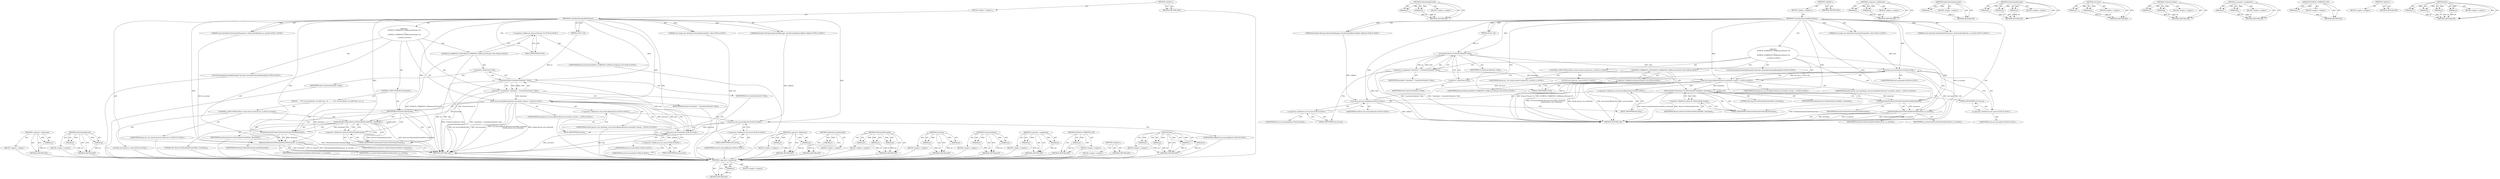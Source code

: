 digraph "Run" {
vulnerable_100 [label=<(METHOD,&lt;operator&gt;.indirection)>];
vulnerable_101 [label=<(PARAM,p1)>];
vulnerable_102 [label=<(BLOCK,&lt;empty&gt;,&lt;empty&gt;)>];
vulnerable_103 [label=<(METHOD_RETURN,ANY)>];
vulnerable_126 [label=<(METHOD,OnDownloadStarted)>];
vulnerable_127 [label=<(PARAM,p1)>];
vulnerable_128 [label=<(PARAM,p2)>];
vulnerable_129 [label=<(BLOCK,&lt;empty&gt;,&lt;empty&gt;)>];
vulnerable_130 [label=<(METHOD_RETURN,ANY)>];
vulnerable_6 [label=<(METHOD,&lt;global&gt;)<SUB>1</SUB>>];
vulnerable_7 [label=<(BLOCK,&lt;empty&gt;,&lt;empty&gt;)<SUB>1</SUB>>];
vulnerable_8 [label=<(METHOD,CreateNewDownloadItemToStart)<SUB>1</SUB>>];
vulnerable_9 [label="<(PARAM,std::unique_ptr&lt;download::DownloadCreateInfo&gt; info)<SUB>2</SUB>>"];
vulnerable_10 [label="<(PARAM,const download::DownloadUrlParameters::OnStartedCallback&amp; on_started)<SUB>3</SUB>>"];
vulnerable_11 [label="<(PARAM,download::InProgressDownloadManager::StartDownloadItemCallback callback)<SUB>4</SUB>>"];
vulnerable_12 [label=<(PARAM,uint32_t id)<SUB>5</SUB>>];
vulnerable_13 [label="<(BLOCK,{
  DCHECK_CURRENTLY_ON(BrowserThread::UI);

  ...,{
  DCHECK_CURRENTLY_ON(BrowserThread::UI);

  ...)<SUB>5</SUB>>"];
vulnerable_14 [label="<(DCHECK_CURRENTLY_ON,DCHECK_CURRENTLY_ON(BrowserThread::UI))<SUB>6</SUB>>"];
vulnerable_15 [label="<(&lt;operator&gt;.fieldAccess,BrowserThread::UI)<SUB>6</SUB>>"];
vulnerable_16 [label="<(IDENTIFIER,BrowserThread,DCHECK_CURRENTLY_ON(BrowserThread::UI))<SUB>6</SUB>>"];
vulnerable_17 [label=<(FIELD_IDENTIFIER,UI,UI)<SUB>6</SUB>>];
vulnerable_18 [label="<(LOCAL,download.DownloadItemImpl* download: download.DownloadItemImpl*)<SUB>8</SUB>>"];
vulnerable_19 [label=<(&lt;operator&gt;.assignment,* download = CreateActiveItem(id, *info))<SUB>8</SUB>>];
vulnerable_20 [label=<(IDENTIFIER,download,* download = CreateActiveItem(id, *info))<SUB>8</SUB>>];
vulnerable_21 [label=<(CreateActiveItem,CreateActiveItem(id, *info))<SUB>8</SUB>>];
vulnerable_22 [label=<(IDENTIFIER,id,CreateActiveItem(id, *info))<SUB>8</SUB>>];
vulnerable_23 [label=<(&lt;operator&gt;.indirection,*info)<SUB>8</SUB>>];
vulnerable_24 [label=<(IDENTIFIER,info,CreateActiveItem(id, *info))<SUB>8</SUB>>];
vulnerable_25 [label="<(Run,std::move(callback).Run(std::move(info), downlo...)<SUB>9</SUB>>"];
vulnerable_26 [label="<(&lt;operator&gt;.fieldAccess,std::move(callback).Run)<SUB>9</SUB>>"];
vulnerable_27 [label="<(std.move,std::move(callback))<SUB>9</SUB>>"];
vulnerable_28 [label="<(&lt;operator&gt;.fieldAccess,std::move)<SUB>9</SUB>>"];
vulnerable_29 [label="<(IDENTIFIER,std,std::move(callback))<SUB>9</SUB>>"];
vulnerable_30 [label=<(FIELD_IDENTIFIER,move,move)<SUB>9</SUB>>];
vulnerable_31 [label="<(IDENTIFIER,callback,std::move(callback))<SUB>9</SUB>>"];
vulnerable_32 [label=<(FIELD_IDENTIFIER,Run,Run)<SUB>9</SUB>>];
vulnerable_33 [label="<(std.move,std::move(info))<SUB>9</SUB>>"];
vulnerable_34 [label="<(&lt;operator&gt;.fieldAccess,std::move)<SUB>9</SUB>>"];
vulnerable_35 [label="<(IDENTIFIER,std,std::move(info))<SUB>9</SUB>>"];
vulnerable_36 [label=<(FIELD_IDENTIFIER,move,move)<SUB>9</SUB>>];
vulnerable_37 [label="<(IDENTIFIER,info,std::move(info))<SUB>9</SUB>>"];
vulnerable_38 [label="<(IDENTIFIER,download,std::move(callback).Run(std::move(info), downlo...)<SUB>9</SUB>>"];
vulnerable_39 [label="<(IDENTIFIER,should_persist_new_download_,std::move(callback).Run(std::move(info), downlo...)<SUB>10</SUB>>"];
vulnerable_40 [label="<(CONTROL_STRUCTURE,FOR,for (auto&amp; observer:observers_))<SUB>11</SUB>>"];
vulnerable_41 [label="<(IDENTIFIER,observers_,for (auto&amp; observer:observers_))<SUB>11</SUB>>"];
vulnerable_42 [label="<(LOCAL,auto observer: auto)<SUB>11</SUB>>"];
vulnerable_43 [label=<(OnDownloadCreated,observer.OnDownloadCreated(this, download))<SUB>12</SUB>>];
vulnerable_44 [label=<(&lt;operator&gt;.fieldAccess,observer.OnDownloadCreated)<SUB>12</SUB>>];
vulnerable_45 [label=<(IDENTIFIER,observer,observer.OnDownloadCreated(this, download))<SUB>12</SUB>>];
vulnerable_46 [label=<(FIELD_IDENTIFIER,OnDownloadCreated,OnDownloadCreated)<SUB>12</SUB>>];
vulnerable_47 [label=<(LITERAL,this,observer.OnDownloadCreated(this, download))<SUB>12</SUB>>];
vulnerable_48 [label=<(IDENTIFIER,download,observer.OnDownloadCreated(this, download))<SUB>12</SUB>>];
vulnerable_49 [label=<(OnNewDownloadCreated,OnNewDownloadCreated(download))<SUB>13</SUB>>];
vulnerable_50 [label=<(IDENTIFIER,download,OnNewDownloadCreated(download))<SUB>13</SUB>>];
vulnerable_51 [label=<(OnDownloadStarted,OnDownloadStarted(download, on_started))<SUB>15</SUB>>];
vulnerable_52 [label=<(IDENTIFIER,download,OnDownloadStarted(download, on_started))<SUB>15</SUB>>];
vulnerable_53 [label=<(IDENTIFIER,on_started,OnDownloadStarted(download, on_started))<SUB>15</SUB>>];
vulnerable_54 [label=<(METHOD_RETURN,void)<SUB>1</SUB>>];
vulnerable_56 [label=<(METHOD_RETURN,ANY)<SUB>1</SUB>>];
vulnerable_85 [label=<(METHOD,&lt;operator&gt;.fieldAccess)>];
vulnerable_86 [label=<(PARAM,p1)>];
vulnerable_87 [label=<(PARAM,p2)>];
vulnerable_88 [label=<(BLOCK,&lt;empty&gt;,&lt;empty&gt;)>];
vulnerable_89 [label=<(METHOD_RETURN,ANY)>];
vulnerable_122 [label=<(METHOD,OnNewDownloadCreated)>];
vulnerable_123 [label=<(PARAM,p1)>];
vulnerable_124 [label=<(BLOCK,&lt;empty&gt;,&lt;empty&gt;)>];
vulnerable_125 [label=<(METHOD_RETURN,ANY)>];
vulnerable_116 [label=<(METHOD,OnDownloadCreated)>];
vulnerable_117 [label=<(PARAM,p1)>];
vulnerable_118 [label=<(PARAM,p2)>];
vulnerable_119 [label=<(PARAM,p3)>];
vulnerable_120 [label=<(BLOCK,&lt;empty&gt;,&lt;empty&gt;)>];
vulnerable_121 [label=<(METHOD_RETURN,ANY)>];
vulnerable_111 [label=<(METHOD,std.move)>];
vulnerable_112 [label=<(PARAM,p1)>];
vulnerable_113 [label=<(PARAM,p2)>];
vulnerable_114 [label=<(BLOCK,&lt;empty&gt;,&lt;empty&gt;)>];
vulnerable_115 [label=<(METHOD_RETURN,ANY)>];
vulnerable_95 [label=<(METHOD,CreateActiveItem)>];
vulnerable_96 [label=<(PARAM,p1)>];
vulnerable_97 [label=<(PARAM,p2)>];
vulnerable_98 [label=<(BLOCK,&lt;empty&gt;,&lt;empty&gt;)>];
vulnerable_99 [label=<(METHOD_RETURN,ANY)>];
vulnerable_90 [label=<(METHOD,&lt;operator&gt;.assignment)>];
vulnerable_91 [label=<(PARAM,p1)>];
vulnerable_92 [label=<(PARAM,p2)>];
vulnerable_93 [label=<(BLOCK,&lt;empty&gt;,&lt;empty&gt;)>];
vulnerable_94 [label=<(METHOD_RETURN,ANY)>];
vulnerable_81 [label=<(METHOD,DCHECK_CURRENTLY_ON)>];
vulnerable_82 [label=<(PARAM,p1)>];
vulnerable_83 [label=<(BLOCK,&lt;empty&gt;,&lt;empty&gt;)>];
vulnerable_84 [label=<(METHOD_RETURN,ANY)>];
vulnerable_75 [label=<(METHOD,&lt;global&gt;)<SUB>1</SUB>>];
vulnerable_76 [label=<(BLOCK,&lt;empty&gt;,&lt;empty&gt;)>];
vulnerable_77 [label=<(METHOD_RETURN,ANY)>];
vulnerable_104 [label=<(METHOD,Run)>];
vulnerable_105 [label=<(PARAM,p1)>];
vulnerable_106 [label=<(PARAM,p2)>];
vulnerable_107 [label=<(PARAM,p3)>];
vulnerable_108 [label=<(PARAM,p4)>];
vulnerable_109 [label=<(BLOCK,&lt;empty&gt;,&lt;empty&gt;)>];
vulnerable_110 [label=<(METHOD_RETURN,ANY)>];
fixed_103 [label=<(METHOD,&lt;operator&gt;.indirection)>];
fixed_104 [label=<(PARAM,p1)>];
fixed_105 [label=<(BLOCK,&lt;empty&gt;,&lt;empty&gt;)>];
fixed_106 [label=<(METHOD_RETURN,ANY)>];
fixed_129 [label=<(METHOD,OnDownloadStarted)>];
fixed_130 [label=<(PARAM,p1)>];
fixed_131 [label=<(PARAM,p2)>];
fixed_132 [label=<(BLOCK,&lt;empty&gt;,&lt;empty&gt;)>];
fixed_133 [label=<(METHOD_RETURN,ANY)>];
fixed_6 [label=<(METHOD,&lt;global&gt;)<SUB>1</SUB>>];
fixed_7 [label=<(BLOCK,&lt;empty&gt;,&lt;empty&gt;)<SUB>1</SUB>>];
fixed_8 [label=<(METHOD,CreateNewDownloadItemToStart)<SUB>1</SUB>>];
fixed_9 [label="<(PARAM,std::unique_ptr&lt;download::DownloadCreateInfo&gt; info)<SUB>2</SUB>>"];
fixed_10 [label="<(PARAM,const download::DownloadUrlParameters::OnStartedCallback&amp; on_started)<SUB>3</SUB>>"];
fixed_11 [label="<(PARAM,download::InProgressDownloadManager::StartDownloadItemCallback callback)<SUB>4</SUB>>"];
fixed_12 [label=<(PARAM,uint32_t id)<SUB>5</SUB>>];
fixed_13 [label="<(BLOCK,{
  DCHECK_CURRENTLY_ON(BrowserThread::UI);

  ...,{
  DCHECK_CURRENTLY_ON(BrowserThread::UI);

  ...)<SUB>5</SUB>>"];
fixed_14 [label="<(DCHECK_CURRENTLY_ON,DCHECK_CURRENTLY_ON(BrowserThread::UI))<SUB>6</SUB>>"];
fixed_15 [label="<(&lt;operator&gt;.fieldAccess,BrowserThread::UI)<SUB>6</SUB>>"];
fixed_16 [label="<(IDENTIFIER,BrowserThread,DCHECK_CURRENTLY_ON(BrowserThread::UI))<SUB>6</SUB>>"];
fixed_17 [label=<(FIELD_IDENTIFIER,UI,UI)<SUB>6</SUB>>];
fixed_18 [label="<(LOCAL,download.DownloadItemImpl* download: download.DownloadItemImpl*)<SUB>8</SUB>>"];
fixed_19 [label=<(&lt;operator&gt;.assignment,* download = CreateActiveItem(id, *info))<SUB>8</SUB>>];
fixed_20 [label=<(IDENTIFIER,download,* download = CreateActiveItem(id, *info))<SUB>8</SUB>>];
fixed_21 [label=<(CreateActiveItem,CreateActiveItem(id, *info))<SUB>8</SUB>>];
fixed_22 [label=<(IDENTIFIER,id,CreateActiveItem(id, *info))<SUB>8</SUB>>];
fixed_23 [label=<(&lt;operator&gt;.indirection,*info)<SUB>8</SUB>>];
fixed_24 [label=<(IDENTIFIER,info,CreateActiveItem(id, *info))<SUB>8</SUB>>];
fixed_25 [label="<(Run,std::move(callback).Run(std::move(info), downlo...)<SUB>9</SUB>>"];
fixed_26 [label="<(&lt;operator&gt;.fieldAccess,std::move(callback).Run)<SUB>9</SUB>>"];
fixed_27 [label="<(std.move,std::move(callback))<SUB>9</SUB>>"];
fixed_28 [label="<(&lt;operator&gt;.fieldAccess,std::move)<SUB>9</SUB>>"];
fixed_29 [label="<(IDENTIFIER,std,std::move(callback))<SUB>9</SUB>>"];
fixed_30 [label=<(FIELD_IDENTIFIER,move,move)<SUB>9</SUB>>];
fixed_31 [label="<(IDENTIFIER,callback,std::move(callback))<SUB>9</SUB>>"];
fixed_32 [label=<(FIELD_IDENTIFIER,Run,Run)<SUB>9</SUB>>];
fixed_33 [label="<(std.move,std::move(info))<SUB>9</SUB>>"];
fixed_34 [label="<(&lt;operator&gt;.fieldAccess,std::move)<SUB>9</SUB>>"];
fixed_35 [label="<(IDENTIFIER,std,std::move(info))<SUB>9</SUB>>"];
fixed_36 [label=<(FIELD_IDENTIFIER,move,move)<SUB>9</SUB>>];
fixed_37 [label="<(IDENTIFIER,info,std::move(info))<SUB>9</SUB>>"];
fixed_38 [label="<(IDENTIFIER,download,std::move(callback).Run(std::move(info), downlo...)<SUB>9</SUB>>"];
fixed_39 [label="<(IDENTIFIER,should_persist_new_download_,std::move(callback).Run(std::move(info), downlo...)<SUB>10</SUB>>"];
fixed_40 [label=<(CONTROL_STRUCTURE,IF,if (download))<SUB>11</SUB>>];
fixed_41 [label=<(IDENTIFIER,download,if (download))<SUB>11</SUB>>];
fixed_42 [label=<(BLOCK,{
    // For new downloads, we notify here, rat...,{
    // For new downloads, we notify here, rat...)<SUB>11</SUB>>];
fixed_43 [label="<(CONTROL_STRUCTURE,FOR,for (auto&amp; observer:observers_))<SUB>15</SUB>>"];
fixed_44 [label="<(IDENTIFIER,observers_,for (auto&amp; observer:observers_))<SUB>15</SUB>>"];
fixed_45 [label="<(LOCAL,auto observer: auto)<SUB>15</SUB>>"];
fixed_46 [label=<(OnDownloadCreated,observer.OnDownloadCreated(this, download))<SUB>16</SUB>>];
fixed_47 [label=<(&lt;operator&gt;.fieldAccess,observer.OnDownloadCreated)<SUB>16</SUB>>];
fixed_48 [label=<(IDENTIFIER,observer,observer.OnDownloadCreated(this, download))<SUB>16</SUB>>];
fixed_49 [label=<(FIELD_IDENTIFIER,OnDownloadCreated,OnDownloadCreated)<SUB>16</SUB>>];
fixed_50 [label=<(LITERAL,this,observer.OnDownloadCreated(this, download))<SUB>16</SUB>>];
fixed_51 [label=<(IDENTIFIER,download,observer.OnDownloadCreated(this, download))<SUB>16</SUB>>];
fixed_52 [label=<(OnNewDownloadCreated,OnNewDownloadCreated(download))<SUB>17</SUB>>];
fixed_53 [label=<(IDENTIFIER,download,OnNewDownloadCreated(download))<SUB>17</SUB>>];
fixed_54 [label=<(OnDownloadStarted,OnDownloadStarted(download, on_started))<SUB>20</SUB>>];
fixed_55 [label=<(IDENTIFIER,download,OnDownloadStarted(download, on_started))<SUB>20</SUB>>];
fixed_56 [label=<(IDENTIFIER,on_started,OnDownloadStarted(download, on_started))<SUB>20</SUB>>];
fixed_57 [label=<(METHOD_RETURN,void)<SUB>1</SUB>>];
fixed_59 [label=<(METHOD_RETURN,ANY)<SUB>1</SUB>>];
fixed_88 [label=<(METHOD,&lt;operator&gt;.fieldAccess)>];
fixed_89 [label=<(PARAM,p1)>];
fixed_90 [label=<(PARAM,p2)>];
fixed_91 [label=<(BLOCK,&lt;empty&gt;,&lt;empty&gt;)>];
fixed_92 [label=<(METHOD_RETURN,ANY)>];
fixed_125 [label=<(METHOD,OnNewDownloadCreated)>];
fixed_126 [label=<(PARAM,p1)>];
fixed_127 [label=<(BLOCK,&lt;empty&gt;,&lt;empty&gt;)>];
fixed_128 [label=<(METHOD_RETURN,ANY)>];
fixed_119 [label=<(METHOD,OnDownloadCreated)>];
fixed_120 [label=<(PARAM,p1)>];
fixed_121 [label=<(PARAM,p2)>];
fixed_122 [label=<(PARAM,p3)>];
fixed_123 [label=<(BLOCK,&lt;empty&gt;,&lt;empty&gt;)>];
fixed_124 [label=<(METHOD_RETURN,ANY)>];
fixed_114 [label=<(METHOD,std.move)>];
fixed_115 [label=<(PARAM,p1)>];
fixed_116 [label=<(PARAM,p2)>];
fixed_117 [label=<(BLOCK,&lt;empty&gt;,&lt;empty&gt;)>];
fixed_118 [label=<(METHOD_RETURN,ANY)>];
fixed_98 [label=<(METHOD,CreateActiveItem)>];
fixed_99 [label=<(PARAM,p1)>];
fixed_100 [label=<(PARAM,p2)>];
fixed_101 [label=<(BLOCK,&lt;empty&gt;,&lt;empty&gt;)>];
fixed_102 [label=<(METHOD_RETURN,ANY)>];
fixed_93 [label=<(METHOD,&lt;operator&gt;.assignment)>];
fixed_94 [label=<(PARAM,p1)>];
fixed_95 [label=<(PARAM,p2)>];
fixed_96 [label=<(BLOCK,&lt;empty&gt;,&lt;empty&gt;)>];
fixed_97 [label=<(METHOD_RETURN,ANY)>];
fixed_84 [label=<(METHOD,DCHECK_CURRENTLY_ON)>];
fixed_85 [label=<(PARAM,p1)>];
fixed_86 [label=<(BLOCK,&lt;empty&gt;,&lt;empty&gt;)>];
fixed_87 [label=<(METHOD_RETURN,ANY)>];
fixed_78 [label=<(METHOD,&lt;global&gt;)<SUB>1</SUB>>];
fixed_79 [label=<(BLOCK,&lt;empty&gt;,&lt;empty&gt;)>];
fixed_80 [label=<(METHOD_RETURN,ANY)>];
fixed_107 [label=<(METHOD,Run)>];
fixed_108 [label=<(PARAM,p1)>];
fixed_109 [label=<(PARAM,p2)>];
fixed_110 [label=<(PARAM,p3)>];
fixed_111 [label=<(PARAM,p4)>];
fixed_112 [label=<(BLOCK,&lt;empty&gt;,&lt;empty&gt;)>];
fixed_113 [label=<(METHOD_RETURN,ANY)>];
vulnerable_100 -> vulnerable_101  [key=0, label="AST: "];
vulnerable_100 -> vulnerable_101  [key=1, label="DDG: "];
vulnerable_100 -> vulnerable_102  [key=0, label="AST: "];
vulnerable_100 -> vulnerable_103  [key=0, label="AST: "];
vulnerable_100 -> vulnerable_103  [key=1, label="CFG: "];
vulnerable_101 -> vulnerable_103  [key=0, label="DDG: p1"];
vulnerable_126 -> vulnerable_127  [key=0, label="AST: "];
vulnerable_126 -> vulnerable_127  [key=1, label="DDG: "];
vulnerable_126 -> vulnerable_129  [key=0, label="AST: "];
vulnerable_126 -> vulnerable_128  [key=0, label="AST: "];
vulnerable_126 -> vulnerable_128  [key=1, label="DDG: "];
vulnerable_126 -> vulnerable_130  [key=0, label="AST: "];
vulnerable_126 -> vulnerable_130  [key=1, label="CFG: "];
vulnerable_127 -> vulnerable_130  [key=0, label="DDG: p1"];
vulnerable_128 -> vulnerable_130  [key=0, label="DDG: p2"];
vulnerable_6 -> vulnerable_7  [key=0, label="AST: "];
vulnerable_6 -> vulnerable_56  [key=0, label="AST: "];
vulnerable_6 -> vulnerable_56  [key=1, label="CFG: "];
vulnerable_7 -> vulnerable_8  [key=0, label="AST: "];
vulnerable_8 -> vulnerable_9  [key=0, label="AST: "];
vulnerable_8 -> vulnerable_9  [key=1, label="DDG: "];
vulnerable_8 -> vulnerable_10  [key=0, label="AST: "];
vulnerable_8 -> vulnerable_10  [key=1, label="DDG: "];
vulnerable_8 -> vulnerable_11  [key=0, label="AST: "];
vulnerable_8 -> vulnerable_11  [key=1, label="DDG: "];
vulnerable_8 -> vulnerable_12  [key=0, label="AST: "];
vulnerable_8 -> vulnerable_12  [key=1, label="DDG: "];
vulnerable_8 -> vulnerable_13  [key=0, label="AST: "];
vulnerable_8 -> vulnerable_54  [key=0, label="AST: "];
vulnerable_8 -> vulnerable_17  [key=0, label="CFG: "];
vulnerable_8 -> vulnerable_25  [key=0, label="DDG: "];
vulnerable_8 -> vulnerable_49  [key=0, label="DDG: "];
vulnerable_8 -> vulnerable_51  [key=0, label="DDG: "];
vulnerable_8 -> vulnerable_21  [key=0, label="DDG: "];
vulnerable_8 -> vulnerable_33  [key=0, label="DDG: "];
vulnerable_8 -> vulnerable_43  [key=0, label="DDG: "];
vulnerable_8 -> vulnerable_27  [key=0, label="DDG: "];
vulnerable_9 -> vulnerable_33  [key=0, label="DDG: info"];
vulnerable_10 -> vulnerable_51  [key=0, label="DDG: on_started"];
vulnerable_11 -> vulnerable_27  [key=0, label="DDG: callback"];
vulnerable_12 -> vulnerable_21  [key=0, label="DDG: id"];
vulnerable_13 -> vulnerable_14  [key=0, label="AST: "];
vulnerable_13 -> vulnerable_18  [key=0, label="AST: "];
vulnerable_13 -> vulnerable_19  [key=0, label="AST: "];
vulnerable_13 -> vulnerable_25  [key=0, label="AST: "];
vulnerable_13 -> vulnerable_40  [key=0, label="AST: "];
vulnerable_13 -> vulnerable_49  [key=0, label="AST: "];
vulnerable_13 -> vulnerable_51  [key=0, label="AST: "];
vulnerable_14 -> vulnerable_15  [key=0, label="AST: "];
vulnerable_14 -> vulnerable_23  [key=0, label="CFG: "];
vulnerable_14 -> vulnerable_54  [key=0, label="DDG: BrowserThread::UI"];
vulnerable_14 -> vulnerable_54  [key=1, label="DDG: DCHECK_CURRENTLY_ON(BrowserThread::UI)"];
vulnerable_15 -> vulnerable_16  [key=0, label="AST: "];
vulnerable_15 -> vulnerable_17  [key=0, label="AST: "];
vulnerable_15 -> vulnerable_14  [key=0, label="CFG: "];
vulnerable_17 -> vulnerable_15  [key=0, label="CFG: "];
vulnerable_19 -> vulnerable_20  [key=0, label="AST: "];
vulnerable_19 -> vulnerable_21  [key=0, label="AST: "];
vulnerable_19 -> vulnerable_30  [key=0, label="CFG: "];
vulnerable_19 -> vulnerable_54  [key=0, label="DDG: CreateActiveItem(id, *info)"];
vulnerable_19 -> vulnerable_54  [key=1, label="DDG: * download = CreateActiveItem(id, *info)"];
vulnerable_19 -> vulnerable_25  [key=0, label="DDG: download"];
vulnerable_21 -> vulnerable_22  [key=0, label="AST: "];
vulnerable_21 -> vulnerable_23  [key=0, label="AST: "];
vulnerable_21 -> vulnerable_19  [key=0, label="CFG: "];
vulnerable_21 -> vulnerable_19  [key=1, label="DDG: id"];
vulnerable_21 -> vulnerable_19  [key=2, label="DDG: *info"];
vulnerable_21 -> vulnerable_54  [key=0, label="DDG: id"];
vulnerable_21 -> vulnerable_54  [key=1, label="DDG: *info"];
vulnerable_21 -> vulnerable_33  [key=0, label="DDG: *info"];
vulnerable_23 -> vulnerable_24  [key=0, label="AST: "];
vulnerable_23 -> vulnerable_21  [key=0, label="CFG: "];
vulnerable_25 -> vulnerable_26  [key=0, label="AST: "];
vulnerable_25 -> vulnerable_33  [key=0, label="AST: "];
vulnerable_25 -> vulnerable_38  [key=0, label="AST: "];
vulnerable_25 -> vulnerable_39  [key=0, label="AST: "];
vulnerable_25 -> vulnerable_46  [key=0, label="CFG: "];
vulnerable_25 -> vulnerable_54  [key=0, label="DDG: std::move(callback).Run"];
vulnerable_25 -> vulnerable_54  [key=1, label="DDG: std::move(info)"];
vulnerable_25 -> vulnerable_54  [key=2, label="DDG: std::move(callback).Run(std::move(info), download,
                           should_persist_new_download_)"];
vulnerable_25 -> vulnerable_54  [key=3, label="DDG: should_persist_new_download_"];
vulnerable_25 -> vulnerable_43  [key=0, label="DDG: download"];
vulnerable_26 -> vulnerable_27  [key=0, label="AST: "];
vulnerable_26 -> vulnerable_32  [key=0, label="AST: "];
vulnerable_26 -> vulnerable_36  [key=0, label="CFG: "];
vulnerable_27 -> vulnerable_28  [key=0, label="AST: "];
vulnerable_27 -> vulnerable_31  [key=0, label="AST: "];
vulnerable_27 -> vulnerable_32  [key=0, label="CFG: "];
vulnerable_27 -> vulnerable_54  [key=0, label="DDG: callback"];
vulnerable_27 -> vulnerable_33  [key=0, label="DDG: std::move"];
vulnerable_28 -> vulnerable_29  [key=0, label="AST: "];
vulnerable_28 -> vulnerable_30  [key=0, label="AST: "];
vulnerable_28 -> vulnerable_27  [key=0, label="CFG: "];
vulnerable_30 -> vulnerable_28  [key=0, label="CFG: "];
vulnerable_32 -> vulnerable_26  [key=0, label="CFG: "];
vulnerable_33 -> vulnerable_34  [key=0, label="AST: "];
vulnerable_33 -> vulnerable_37  [key=0, label="AST: "];
vulnerable_33 -> vulnerable_25  [key=0, label="CFG: "];
vulnerable_33 -> vulnerable_25  [key=1, label="DDG: std::move"];
vulnerable_33 -> vulnerable_25  [key=2, label="DDG: info"];
vulnerable_33 -> vulnerable_54  [key=0, label="DDG: std::move"];
vulnerable_33 -> vulnerable_54  [key=1, label="DDG: info"];
vulnerable_34 -> vulnerable_35  [key=0, label="AST: "];
vulnerable_34 -> vulnerable_36  [key=0, label="AST: "];
vulnerable_34 -> vulnerable_33  [key=0, label="CFG: "];
vulnerable_36 -> vulnerable_34  [key=0, label="CFG: "];
vulnerable_40 -> vulnerable_41  [key=0, label="AST: "];
vulnerable_40 -> vulnerable_42  [key=0, label="AST: "];
vulnerable_40 -> vulnerable_43  [key=0, label="AST: "];
vulnerable_43 -> vulnerable_44  [key=0, label="AST: "];
vulnerable_43 -> vulnerable_44  [key=1, label="CDG: "];
vulnerable_43 -> vulnerable_47  [key=0, label="AST: "];
vulnerable_43 -> vulnerable_48  [key=0, label="AST: "];
vulnerable_43 -> vulnerable_46  [key=0, label="CFG: "];
vulnerable_43 -> vulnerable_46  [key=1, label="CDG: "];
vulnerable_43 -> vulnerable_49  [key=0, label="CFG: "];
vulnerable_43 -> vulnerable_49  [key=1, label="DDG: download"];
vulnerable_43 -> vulnerable_54  [key=0, label="DDG: observer.OnDownloadCreated"];
vulnerable_43 -> vulnerable_54  [key=1, label="DDG: observer.OnDownloadCreated(this, download)"];
vulnerable_43 -> vulnerable_43  [key=0, label="CDG: "];
vulnerable_44 -> vulnerable_45  [key=0, label="AST: "];
vulnerable_44 -> vulnerable_46  [key=0, label="AST: "];
vulnerable_44 -> vulnerable_43  [key=0, label="CFG: "];
vulnerable_46 -> vulnerable_44  [key=0, label="CFG: "];
vulnerable_49 -> vulnerable_50  [key=0, label="AST: "];
vulnerable_49 -> vulnerable_51  [key=0, label="CFG: "];
vulnerable_49 -> vulnerable_51  [key=1, label="DDG: download"];
vulnerable_49 -> vulnerable_54  [key=0, label="DDG: OnNewDownloadCreated(download)"];
vulnerable_51 -> vulnerable_52  [key=0, label="AST: "];
vulnerable_51 -> vulnerable_53  [key=0, label="AST: "];
vulnerable_51 -> vulnerable_54  [key=0, label="CFG: "];
vulnerable_51 -> vulnerable_54  [key=1, label="DDG: download"];
vulnerable_51 -> vulnerable_54  [key=2, label="DDG: on_started"];
vulnerable_51 -> vulnerable_54  [key=3, label="DDG: OnDownloadStarted(download, on_started)"];
vulnerable_85 -> vulnerable_86  [key=0, label="AST: "];
vulnerable_85 -> vulnerable_86  [key=1, label="DDG: "];
vulnerable_85 -> vulnerable_88  [key=0, label="AST: "];
vulnerable_85 -> vulnerable_87  [key=0, label="AST: "];
vulnerable_85 -> vulnerable_87  [key=1, label="DDG: "];
vulnerable_85 -> vulnerable_89  [key=0, label="AST: "];
vulnerable_85 -> vulnerable_89  [key=1, label="CFG: "];
vulnerable_86 -> vulnerable_89  [key=0, label="DDG: p1"];
vulnerable_87 -> vulnerable_89  [key=0, label="DDG: p2"];
vulnerable_122 -> vulnerable_123  [key=0, label="AST: "];
vulnerable_122 -> vulnerable_123  [key=1, label="DDG: "];
vulnerable_122 -> vulnerable_124  [key=0, label="AST: "];
vulnerable_122 -> vulnerable_125  [key=0, label="AST: "];
vulnerable_122 -> vulnerable_125  [key=1, label="CFG: "];
vulnerable_123 -> vulnerable_125  [key=0, label="DDG: p1"];
vulnerable_116 -> vulnerable_117  [key=0, label="AST: "];
vulnerable_116 -> vulnerable_117  [key=1, label="DDG: "];
vulnerable_116 -> vulnerable_120  [key=0, label="AST: "];
vulnerable_116 -> vulnerable_118  [key=0, label="AST: "];
vulnerable_116 -> vulnerable_118  [key=1, label="DDG: "];
vulnerable_116 -> vulnerable_121  [key=0, label="AST: "];
vulnerable_116 -> vulnerable_121  [key=1, label="CFG: "];
vulnerable_116 -> vulnerable_119  [key=0, label="AST: "];
vulnerable_116 -> vulnerable_119  [key=1, label="DDG: "];
vulnerable_117 -> vulnerable_121  [key=0, label="DDG: p1"];
vulnerable_118 -> vulnerable_121  [key=0, label="DDG: p2"];
vulnerable_119 -> vulnerable_121  [key=0, label="DDG: p3"];
vulnerable_111 -> vulnerable_112  [key=0, label="AST: "];
vulnerable_111 -> vulnerable_112  [key=1, label="DDG: "];
vulnerable_111 -> vulnerable_114  [key=0, label="AST: "];
vulnerable_111 -> vulnerable_113  [key=0, label="AST: "];
vulnerable_111 -> vulnerable_113  [key=1, label="DDG: "];
vulnerable_111 -> vulnerable_115  [key=0, label="AST: "];
vulnerable_111 -> vulnerable_115  [key=1, label="CFG: "];
vulnerable_112 -> vulnerable_115  [key=0, label="DDG: p1"];
vulnerable_113 -> vulnerable_115  [key=0, label="DDG: p2"];
vulnerable_95 -> vulnerable_96  [key=0, label="AST: "];
vulnerable_95 -> vulnerable_96  [key=1, label="DDG: "];
vulnerable_95 -> vulnerable_98  [key=0, label="AST: "];
vulnerable_95 -> vulnerable_97  [key=0, label="AST: "];
vulnerable_95 -> vulnerable_97  [key=1, label="DDG: "];
vulnerable_95 -> vulnerable_99  [key=0, label="AST: "];
vulnerable_95 -> vulnerable_99  [key=1, label="CFG: "];
vulnerable_96 -> vulnerable_99  [key=0, label="DDG: p1"];
vulnerable_97 -> vulnerable_99  [key=0, label="DDG: p2"];
vulnerable_90 -> vulnerable_91  [key=0, label="AST: "];
vulnerable_90 -> vulnerable_91  [key=1, label="DDG: "];
vulnerable_90 -> vulnerable_93  [key=0, label="AST: "];
vulnerable_90 -> vulnerable_92  [key=0, label="AST: "];
vulnerable_90 -> vulnerable_92  [key=1, label="DDG: "];
vulnerable_90 -> vulnerable_94  [key=0, label="AST: "];
vulnerable_90 -> vulnerable_94  [key=1, label="CFG: "];
vulnerable_91 -> vulnerable_94  [key=0, label="DDG: p1"];
vulnerable_92 -> vulnerable_94  [key=0, label="DDG: p2"];
vulnerable_81 -> vulnerable_82  [key=0, label="AST: "];
vulnerable_81 -> vulnerable_82  [key=1, label="DDG: "];
vulnerable_81 -> vulnerable_83  [key=0, label="AST: "];
vulnerable_81 -> vulnerable_84  [key=0, label="AST: "];
vulnerable_81 -> vulnerable_84  [key=1, label="CFG: "];
vulnerable_82 -> vulnerable_84  [key=0, label="DDG: p1"];
vulnerable_75 -> vulnerable_76  [key=0, label="AST: "];
vulnerable_75 -> vulnerable_77  [key=0, label="AST: "];
vulnerable_75 -> vulnerable_77  [key=1, label="CFG: "];
vulnerable_104 -> vulnerable_105  [key=0, label="AST: "];
vulnerable_104 -> vulnerable_105  [key=1, label="DDG: "];
vulnerable_104 -> vulnerable_109  [key=0, label="AST: "];
vulnerable_104 -> vulnerable_106  [key=0, label="AST: "];
vulnerable_104 -> vulnerable_106  [key=1, label="DDG: "];
vulnerable_104 -> vulnerable_110  [key=0, label="AST: "];
vulnerable_104 -> vulnerable_110  [key=1, label="CFG: "];
vulnerable_104 -> vulnerable_107  [key=0, label="AST: "];
vulnerable_104 -> vulnerable_107  [key=1, label="DDG: "];
vulnerable_104 -> vulnerable_108  [key=0, label="AST: "];
vulnerable_104 -> vulnerable_108  [key=1, label="DDG: "];
vulnerable_105 -> vulnerable_110  [key=0, label="DDG: p1"];
vulnerable_106 -> vulnerable_110  [key=0, label="DDG: p2"];
vulnerable_107 -> vulnerable_110  [key=0, label="DDG: p3"];
vulnerable_108 -> vulnerable_110  [key=0, label="DDG: p4"];
fixed_103 -> fixed_104  [key=0, label="AST: "];
fixed_103 -> fixed_104  [key=1, label="DDG: "];
fixed_103 -> fixed_105  [key=0, label="AST: "];
fixed_103 -> fixed_106  [key=0, label="AST: "];
fixed_103 -> fixed_106  [key=1, label="CFG: "];
fixed_104 -> fixed_106  [key=0, label="DDG: p1"];
fixed_105 -> vulnerable_100  [key=0];
fixed_106 -> vulnerable_100  [key=0];
fixed_129 -> fixed_130  [key=0, label="AST: "];
fixed_129 -> fixed_130  [key=1, label="DDG: "];
fixed_129 -> fixed_132  [key=0, label="AST: "];
fixed_129 -> fixed_131  [key=0, label="AST: "];
fixed_129 -> fixed_131  [key=1, label="DDG: "];
fixed_129 -> fixed_133  [key=0, label="AST: "];
fixed_129 -> fixed_133  [key=1, label="CFG: "];
fixed_130 -> fixed_133  [key=0, label="DDG: p1"];
fixed_131 -> fixed_133  [key=0, label="DDG: p2"];
fixed_132 -> vulnerable_100  [key=0];
fixed_133 -> vulnerable_100  [key=0];
fixed_6 -> fixed_7  [key=0, label="AST: "];
fixed_6 -> fixed_59  [key=0, label="AST: "];
fixed_6 -> fixed_59  [key=1, label="CFG: "];
fixed_7 -> fixed_8  [key=0, label="AST: "];
fixed_8 -> fixed_9  [key=0, label="AST: "];
fixed_8 -> fixed_9  [key=1, label="DDG: "];
fixed_8 -> fixed_10  [key=0, label="AST: "];
fixed_8 -> fixed_10  [key=1, label="DDG: "];
fixed_8 -> fixed_11  [key=0, label="AST: "];
fixed_8 -> fixed_11  [key=1, label="DDG: "];
fixed_8 -> fixed_12  [key=0, label="AST: "];
fixed_8 -> fixed_12  [key=1, label="DDG: "];
fixed_8 -> fixed_13  [key=0, label="AST: "];
fixed_8 -> fixed_57  [key=0, label="AST: "];
fixed_8 -> fixed_17  [key=0, label="CFG: "];
fixed_8 -> fixed_25  [key=0, label="DDG: "];
fixed_8 -> fixed_41  [key=0, label="DDG: "];
fixed_8 -> fixed_54  [key=0, label="DDG: "];
fixed_8 -> fixed_21  [key=0, label="DDG: "];
fixed_8 -> fixed_33  [key=0, label="DDG: "];
fixed_8 -> fixed_27  [key=0, label="DDG: "];
fixed_8 -> fixed_52  [key=0, label="DDG: "];
fixed_8 -> fixed_46  [key=0, label="DDG: "];
fixed_9 -> fixed_33  [key=0, label="DDG: info"];
fixed_10 -> fixed_54  [key=0, label="DDG: on_started"];
fixed_11 -> fixed_27  [key=0, label="DDG: callback"];
fixed_12 -> fixed_21  [key=0, label="DDG: id"];
fixed_13 -> fixed_14  [key=0, label="AST: "];
fixed_13 -> fixed_18  [key=0, label="AST: "];
fixed_13 -> fixed_19  [key=0, label="AST: "];
fixed_13 -> fixed_25  [key=0, label="AST: "];
fixed_13 -> fixed_40  [key=0, label="AST: "];
fixed_13 -> fixed_54  [key=0, label="AST: "];
fixed_14 -> fixed_15  [key=0, label="AST: "];
fixed_14 -> fixed_23  [key=0, label="CFG: "];
fixed_14 -> fixed_57  [key=0, label="DDG: BrowserThread::UI"];
fixed_14 -> fixed_57  [key=1, label="DDG: DCHECK_CURRENTLY_ON(BrowserThread::UI)"];
fixed_15 -> fixed_16  [key=0, label="AST: "];
fixed_15 -> fixed_17  [key=0, label="AST: "];
fixed_15 -> fixed_14  [key=0, label="CFG: "];
fixed_16 -> vulnerable_100  [key=0];
fixed_17 -> fixed_15  [key=0, label="CFG: "];
fixed_18 -> vulnerable_100  [key=0];
fixed_19 -> fixed_20  [key=0, label="AST: "];
fixed_19 -> fixed_21  [key=0, label="AST: "];
fixed_19 -> fixed_30  [key=0, label="CFG: "];
fixed_19 -> fixed_57  [key=0, label="DDG: CreateActiveItem(id, *info)"];
fixed_19 -> fixed_57  [key=1, label="DDG: * download = CreateActiveItem(id, *info)"];
fixed_19 -> fixed_25  [key=0, label="DDG: download"];
fixed_20 -> vulnerable_100  [key=0];
fixed_21 -> fixed_22  [key=0, label="AST: "];
fixed_21 -> fixed_23  [key=0, label="AST: "];
fixed_21 -> fixed_19  [key=0, label="CFG: "];
fixed_21 -> fixed_19  [key=1, label="DDG: id"];
fixed_21 -> fixed_19  [key=2, label="DDG: *info"];
fixed_21 -> fixed_57  [key=0, label="DDG: id"];
fixed_21 -> fixed_57  [key=1, label="DDG: *info"];
fixed_21 -> fixed_33  [key=0, label="DDG: *info"];
fixed_22 -> vulnerable_100  [key=0];
fixed_23 -> fixed_24  [key=0, label="AST: "];
fixed_23 -> fixed_21  [key=0, label="CFG: "];
fixed_24 -> vulnerable_100  [key=0];
fixed_25 -> fixed_26  [key=0, label="AST: "];
fixed_25 -> fixed_33  [key=0, label="AST: "];
fixed_25 -> fixed_38  [key=0, label="AST: "];
fixed_25 -> fixed_39  [key=0, label="AST: "];
fixed_25 -> fixed_41  [key=0, label="CFG: "];
fixed_25 -> fixed_57  [key=0, label="DDG: std::move(callback).Run"];
fixed_25 -> fixed_57  [key=1, label="DDG: std::move(info)"];
fixed_25 -> fixed_57  [key=2, label="DDG: std::move(callback).Run(std::move(info), download,
                           should_persist_new_download_)"];
fixed_25 -> fixed_57  [key=3, label="DDG: should_persist_new_download_"];
fixed_25 -> fixed_54  [key=0, label="DDG: download"];
fixed_25 -> fixed_46  [key=0, label="DDG: download"];
fixed_26 -> fixed_27  [key=0, label="AST: "];
fixed_26 -> fixed_32  [key=0, label="AST: "];
fixed_26 -> fixed_36  [key=0, label="CFG: "];
fixed_27 -> fixed_28  [key=0, label="AST: "];
fixed_27 -> fixed_31  [key=0, label="AST: "];
fixed_27 -> fixed_32  [key=0, label="CFG: "];
fixed_27 -> fixed_57  [key=0, label="DDG: callback"];
fixed_27 -> fixed_33  [key=0, label="DDG: std::move"];
fixed_28 -> fixed_29  [key=0, label="AST: "];
fixed_28 -> fixed_30  [key=0, label="AST: "];
fixed_28 -> fixed_27  [key=0, label="CFG: "];
fixed_29 -> vulnerable_100  [key=0];
fixed_30 -> fixed_28  [key=0, label="CFG: "];
fixed_31 -> vulnerable_100  [key=0];
fixed_32 -> fixed_26  [key=0, label="CFG: "];
fixed_33 -> fixed_34  [key=0, label="AST: "];
fixed_33 -> fixed_37  [key=0, label="AST: "];
fixed_33 -> fixed_25  [key=0, label="CFG: "];
fixed_33 -> fixed_25  [key=1, label="DDG: std::move"];
fixed_33 -> fixed_25  [key=2, label="DDG: info"];
fixed_33 -> fixed_57  [key=0, label="DDG: std::move"];
fixed_33 -> fixed_57  [key=1, label="DDG: info"];
fixed_34 -> fixed_35  [key=0, label="AST: "];
fixed_34 -> fixed_36  [key=0, label="AST: "];
fixed_34 -> fixed_33  [key=0, label="CFG: "];
fixed_35 -> vulnerable_100  [key=0];
fixed_36 -> fixed_34  [key=0, label="CFG: "];
fixed_37 -> vulnerable_100  [key=0];
fixed_38 -> vulnerable_100  [key=0];
fixed_39 -> vulnerable_100  [key=0];
fixed_40 -> fixed_41  [key=0, label="AST: "];
fixed_40 -> fixed_42  [key=0, label="AST: "];
fixed_41 -> fixed_49  [key=0, label="CFG: "];
fixed_41 -> fixed_49  [key=1, label="CDG: "];
fixed_41 -> fixed_54  [key=0, label="CFG: "];
fixed_41 -> fixed_47  [key=0, label="CDG: "];
fixed_41 -> fixed_52  [key=0, label="CDG: "];
fixed_41 -> fixed_46  [key=0, label="CDG: "];
fixed_42 -> fixed_43  [key=0, label="AST: "];
fixed_42 -> fixed_52  [key=0, label="AST: "];
fixed_43 -> fixed_44  [key=0, label="AST: "];
fixed_43 -> fixed_45  [key=0, label="AST: "];
fixed_43 -> fixed_46  [key=0, label="AST: "];
fixed_44 -> vulnerable_100  [key=0];
fixed_45 -> vulnerable_100  [key=0];
fixed_46 -> fixed_47  [key=0, label="AST: "];
fixed_46 -> fixed_47  [key=1, label="CDG: "];
fixed_46 -> fixed_50  [key=0, label="AST: "];
fixed_46 -> fixed_51  [key=0, label="AST: "];
fixed_46 -> fixed_49  [key=0, label="CFG: "];
fixed_46 -> fixed_49  [key=1, label="CDG: "];
fixed_46 -> fixed_52  [key=0, label="CFG: "];
fixed_46 -> fixed_52  [key=1, label="DDG: download"];
fixed_46 -> fixed_57  [key=0, label="DDG: observer.OnDownloadCreated"];
fixed_46 -> fixed_57  [key=1, label="DDG: observer.OnDownloadCreated(this, download)"];
fixed_46 -> fixed_46  [key=0, label="CDG: "];
fixed_47 -> fixed_48  [key=0, label="AST: "];
fixed_47 -> fixed_49  [key=0, label="AST: "];
fixed_47 -> fixed_46  [key=0, label="CFG: "];
fixed_48 -> vulnerable_100  [key=0];
fixed_49 -> fixed_47  [key=0, label="CFG: "];
fixed_50 -> vulnerable_100  [key=0];
fixed_51 -> vulnerable_100  [key=0];
fixed_52 -> fixed_53  [key=0, label="AST: "];
fixed_52 -> fixed_54  [key=0, label="CFG: "];
fixed_52 -> fixed_54  [key=1, label="DDG: download"];
fixed_52 -> fixed_57  [key=0, label="DDG: OnNewDownloadCreated(download)"];
fixed_53 -> vulnerable_100  [key=0];
fixed_54 -> fixed_55  [key=0, label="AST: "];
fixed_54 -> fixed_56  [key=0, label="AST: "];
fixed_54 -> fixed_57  [key=0, label="CFG: "];
fixed_54 -> fixed_57  [key=1, label="DDG: download"];
fixed_54 -> fixed_57  [key=2, label="DDG: on_started"];
fixed_54 -> fixed_57  [key=3, label="DDG: OnDownloadStarted(download, on_started)"];
fixed_55 -> vulnerable_100  [key=0];
fixed_56 -> vulnerable_100  [key=0];
fixed_57 -> vulnerable_100  [key=0];
fixed_59 -> vulnerable_100  [key=0];
fixed_88 -> fixed_89  [key=0, label="AST: "];
fixed_88 -> fixed_89  [key=1, label="DDG: "];
fixed_88 -> fixed_91  [key=0, label="AST: "];
fixed_88 -> fixed_90  [key=0, label="AST: "];
fixed_88 -> fixed_90  [key=1, label="DDG: "];
fixed_88 -> fixed_92  [key=0, label="AST: "];
fixed_88 -> fixed_92  [key=1, label="CFG: "];
fixed_89 -> fixed_92  [key=0, label="DDG: p1"];
fixed_90 -> fixed_92  [key=0, label="DDG: p2"];
fixed_91 -> vulnerable_100  [key=0];
fixed_92 -> vulnerable_100  [key=0];
fixed_125 -> fixed_126  [key=0, label="AST: "];
fixed_125 -> fixed_126  [key=1, label="DDG: "];
fixed_125 -> fixed_127  [key=0, label="AST: "];
fixed_125 -> fixed_128  [key=0, label="AST: "];
fixed_125 -> fixed_128  [key=1, label="CFG: "];
fixed_126 -> fixed_128  [key=0, label="DDG: p1"];
fixed_127 -> vulnerable_100  [key=0];
fixed_128 -> vulnerable_100  [key=0];
fixed_119 -> fixed_120  [key=0, label="AST: "];
fixed_119 -> fixed_120  [key=1, label="DDG: "];
fixed_119 -> fixed_123  [key=0, label="AST: "];
fixed_119 -> fixed_121  [key=0, label="AST: "];
fixed_119 -> fixed_121  [key=1, label="DDG: "];
fixed_119 -> fixed_124  [key=0, label="AST: "];
fixed_119 -> fixed_124  [key=1, label="CFG: "];
fixed_119 -> fixed_122  [key=0, label="AST: "];
fixed_119 -> fixed_122  [key=1, label="DDG: "];
fixed_120 -> fixed_124  [key=0, label="DDG: p1"];
fixed_121 -> fixed_124  [key=0, label="DDG: p2"];
fixed_122 -> fixed_124  [key=0, label="DDG: p3"];
fixed_123 -> vulnerable_100  [key=0];
fixed_124 -> vulnerable_100  [key=0];
fixed_114 -> fixed_115  [key=0, label="AST: "];
fixed_114 -> fixed_115  [key=1, label="DDG: "];
fixed_114 -> fixed_117  [key=0, label="AST: "];
fixed_114 -> fixed_116  [key=0, label="AST: "];
fixed_114 -> fixed_116  [key=1, label="DDG: "];
fixed_114 -> fixed_118  [key=0, label="AST: "];
fixed_114 -> fixed_118  [key=1, label="CFG: "];
fixed_115 -> fixed_118  [key=0, label="DDG: p1"];
fixed_116 -> fixed_118  [key=0, label="DDG: p2"];
fixed_117 -> vulnerable_100  [key=0];
fixed_118 -> vulnerable_100  [key=0];
fixed_98 -> fixed_99  [key=0, label="AST: "];
fixed_98 -> fixed_99  [key=1, label="DDG: "];
fixed_98 -> fixed_101  [key=0, label="AST: "];
fixed_98 -> fixed_100  [key=0, label="AST: "];
fixed_98 -> fixed_100  [key=1, label="DDG: "];
fixed_98 -> fixed_102  [key=0, label="AST: "];
fixed_98 -> fixed_102  [key=1, label="CFG: "];
fixed_99 -> fixed_102  [key=0, label="DDG: p1"];
fixed_100 -> fixed_102  [key=0, label="DDG: p2"];
fixed_101 -> vulnerable_100  [key=0];
fixed_102 -> vulnerable_100  [key=0];
fixed_93 -> fixed_94  [key=0, label="AST: "];
fixed_93 -> fixed_94  [key=1, label="DDG: "];
fixed_93 -> fixed_96  [key=0, label="AST: "];
fixed_93 -> fixed_95  [key=0, label="AST: "];
fixed_93 -> fixed_95  [key=1, label="DDG: "];
fixed_93 -> fixed_97  [key=0, label="AST: "];
fixed_93 -> fixed_97  [key=1, label="CFG: "];
fixed_94 -> fixed_97  [key=0, label="DDG: p1"];
fixed_95 -> fixed_97  [key=0, label="DDG: p2"];
fixed_96 -> vulnerable_100  [key=0];
fixed_97 -> vulnerable_100  [key=0];
fixed_84 -> fixed_85  [key=0, label="AST: "];
fixed_84 -> fixed_85  [key=1, label="DDG: "];
fixed_84 -> fixed_86  [key=0, label="AST: "];
fixed_84 -> fixed_87  [key=0, label="AST: "];
fixed_84 -> fixed_87  [key=1, label="CFG: "];
fixed_85 -> fixed_87  [key=0, label="DDG: p1"];
fixed_86 -> vulnerable_100  [key=0];
fixed_87 -> vulnerable_100  [key=0];
fixed_78 -> fixed_79  [key=0, label="AST: "];
fixed_78 -> fixed_80  [key=0, label="AST: "];
fixed_78 -> fixed_80  [key=1, label="CFG: "];
fixed_79 -> vulnerable_100  [key=0];
fixed_80 -> vulnerable_100  [key=0];
fixed_107 -> fixed_108  [key=0, label="AST: "];
fixed_107 -> fixed_108  [key=1, label="DDG: "];
fixed_107 -> fixed_112  [key=0, label="AST: "];
fixed_107 -> fixed_109  [key=0, label="AST: "];
fixed_107 -> fixed_109  [key=1, label="DDG: "];
fixed_107 -> fixed_113  [key=0, label="AST: "];
fixed_107 -> fixed_113  [key=1, label="CFG: "];
fixed_107 -> fixed_110  [key=0, label="AST: "];
fixed_107 -> fixed_110  [key=1, label="DDG: "];
fixed_107 -> fixed_111  [key=0, label="AST: "];
fixed_107 -> fixed_111  [key=1, label="DDG: "];
fixed_108 -> fixed_113  [key=0, label="DDG: p1"];
fixed_109 -> fixed_113  [key=0, label="DDG: p2"];
fixed_110 -> fixed_113  [key=0, label="DDG: p3"];
fixed_111 -> fixed_113  [key=0, label="DDG: p4"];
fixed_112 -> vulnerable_100  [key=0];
fixed_113 -> vulnerable_100  [key=0];
}
